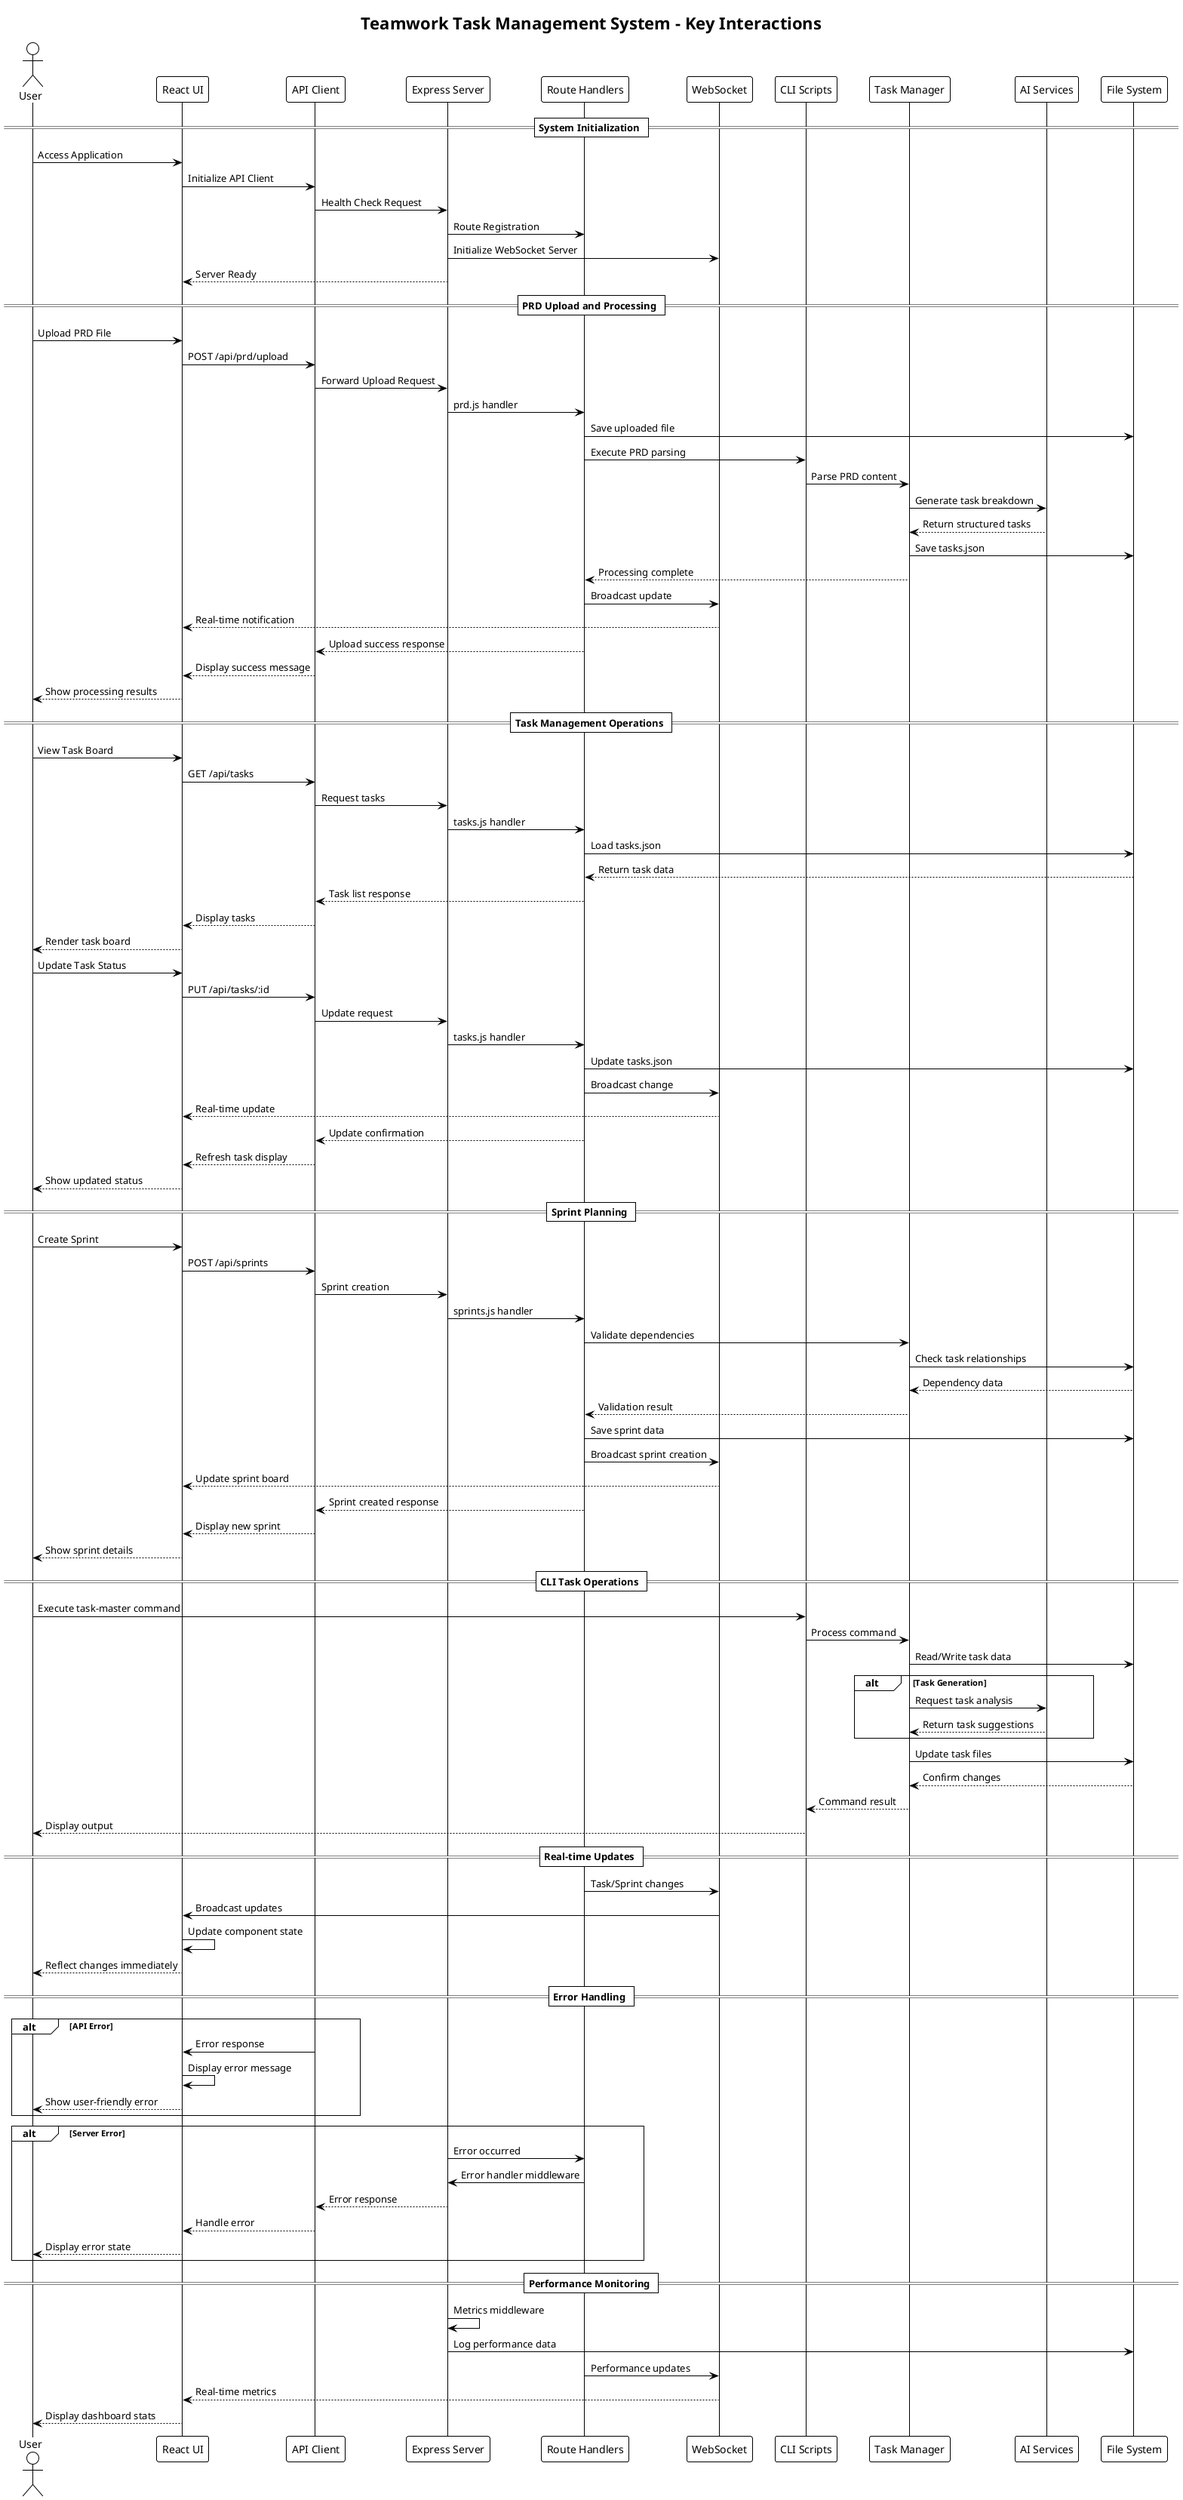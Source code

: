 @startuml Teamwork System Sequence Diagram
!theme plain
title Teamwork Task Management System - Key Interactions

actor User as U
participant "React UI" as UI
participant "API Client" as API
participant "Express Server" as Server
participant "Route Handlers" as Routes
participant "WebSocket" as WS
participant "CLI Scripts" as CLI
participant "Task Manager" as TM
participant "AI Services" as AI
participant "File System" as FS

== System Initialization ==
U -> UI: Access Application
UI -> API: Initialize API Client
API -> Server: Health Check Request
Server -> Routes: Route Registration
Server -> WS: Initialize WebSocket Server
Server --> UI: Server Ready

== PRD Upload and Processing ==
U -> UI: Upload PRD File
UI -> API: POST /api/prd/upload
API -> Server: Forward Upload Request
Server -> Routes: prd.js handler
Routes -> FS: Save uploaded file
Routes -> CLI: Execute PRD parsing
CLI -> TM: Parse PRD content
TM -> AI: Generate task breakdown
AI --> TM: Return structured tasks
TM -> FS: Save tasks.json
TM --> Routes: Processing complete
Routes -> WS: Broadcast update
WS --> UI: Real-time notification
Routes --> API: Upload success response
API --> UI: Display success message
UI --> U: Show processing results

== Task Management Operations ==
U -> UI: View Task Board
UI -> API: GET /api/tasks
API -> Server: Request tasks
Server -> Routes: tasks.js handler
Routes -> FS: Load tasks.json
FS --> Routes: Return task data
Routes --> API: Task list response
API --> UI: Display tasks
UI --> U: Render task board

U -> UI: Update Task Status
UI -> API: PUT /api/tasks/:id
API -> Server: Update request
Server -> Routes: tasks.js handler
Routes -> FS: Update tasks.json
Routes -> WS: Broadcast change
WS --> UI: Real-time update
Routes --> API: Update confirmation
API --> UI: Refresh task display
UI --> U: Show updated status

== Sprint Planning ==
U -> UI: Create Sprint
UI -> API: POST /api/sprints
API -> Server: Sprint creation
Server -> Routes: sprints.js handler
Routes -> TM: Validate dependencies
TM -> FS: Check task relationships
FS --> TM: Dependency data
TM --> Routes: Validation result
Routes -> FS: Save sprint data
Routes -> WS: Broadcast sprint creation
WS --> UI: Update sprint board
Routes --> API: Sprint created response
API --> UI: Display new sprint
UI --> U: Show sprint details

== CLI Task Operations ==
U -> CLI: Execute task-master command
CLI -> TM: Process command
TM -> FS: Read/Write task data
alt Task Generation
    TM -> AI: Request task analysis
    AI --> TM: Return task suggestions
end
TM -> FS: Update task files
FS --> TM: Confirm changes
TM --> CLI: Command result
CLI --> U: Display output

== Real-time Updates ==
Routes -> WS: Task/Sprint changes
WS -> UI: Broadcast updates
UI -> UI: Update component state
UI --> U: Reflect changes immediately

== Error Handling ==
alt API Error
    API -> UI: Error response
    UI -> UI: Display error message
    UI --> U: Show user-friendly error
end

alt Server Error
    Server -> Routes: Error occurred
    Routes -> Server: Error handler middleware
    Server --> API: Error response
    API --> UI: Handle error
    UI --> U: Display error state
end

== Performance Monitoring ==
Server -> Server: Metrics middleware
Server -> FS: Log performance data
Routes -> WS: Performance updates
WS --> UI: Real-time metrics
UI --> U: Display dashboard stats

@enduml
